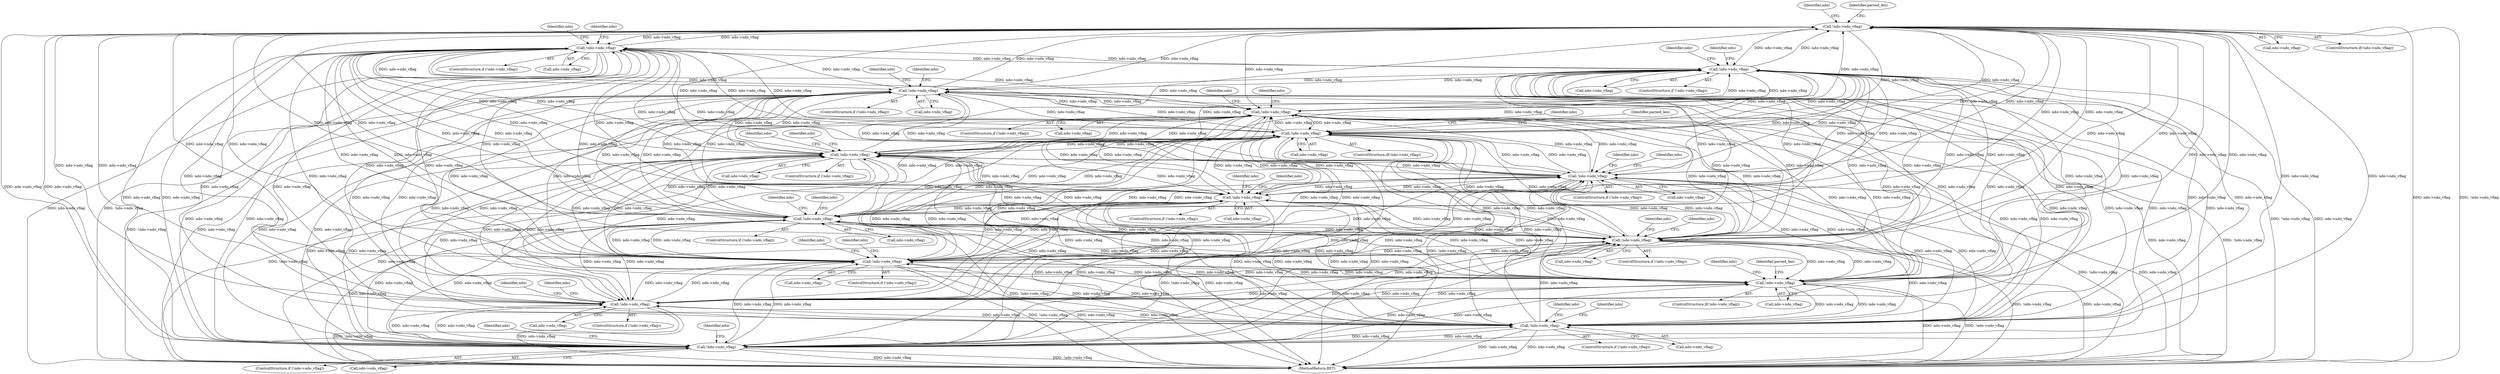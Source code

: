 digraph "0_tcpdump_12f66f69f7bf1ec1266ddbee90a7616cbf33696b@pointer" {
"1001040" [label="(Call,!ndo->ndo_vflag)"];
"1000856" [label="(Call,!ndo->ndo_vflag)"];
"1001040" [label="(Call,!ndo->ndo_vflag)"];
"1000317" [label="(Call,!ndo->ndo_vflag)"];
"1000506" [label="(Call,!ndo->ndo_vflag)"];
"1000945" [label="(Call,!ndo->ndo_vflag)"];
"1000378" [label="(Call,!ndo->ndo_vflag)"];
"1000557" [label="(Call,!ndo->ndo_vflag)"];
"1000474" [label="(Call,!ndo->ndo_vflag)"];
"1001227" [label="(Call,!ndo->ndo_vflag)"];
"1000982" [label="(Call,!ndo->ndo_vflag)"];
"1000777" [label="(Call,!ndo->ndo_vflag)"];
"1000235" [label="(Call,!ndo->ndo_vflag)"];
"1001519" [label="(Call,!ndo->ndo_vflag)"];
"1000280" [label="(Call,!ndo->ndo_vflag)"];
"1000212" [label="(Call,!ndo->ndo_vflag)"];
"1001366" [label="(Call,!ndo->ndo_vflag)"];
"1001040" [label="(Call,!ndo->ndo_vflag)"];
"1000512" [label="(Identifier,ndo)"];
"1000506" [label="(Call,!ndo->ndo_vflag)"];
"1000945" [label="(Call,!ndo->ndo_vflag)"];
"1000957" [label="(Identifier,ndo)"];
"1001530" [label="(Identifier,ndo)"];
"1000213" [label="(Call,ndo->ndo_vflag)"];
"1000223" [label="(Identifier,ndo)"];
"1000475" [label="(Call,ndo->ndo_vflag)"];
"1000564" [label="(Identifier,ndo)"];
"1000988" [label="(Identifier,ndo)"];
"1001233" [label="(Identifier,ndo)"];
"1001041" [label="(Call,ndo->ndo_vflag)"];
"1000377" [label="(ControlStructure,if (!ndo->ndo_vflag))"];
"1001240" [label="(Identifier,parsed_len)"];
"1001518" [label="(ControlStructure,if (!ndo->ndo_vflag))"];
"1001039" [label="(ControlStructure,if(!ndo->ndo_vflag))"];
"1000505" [label="(ControlStructure,if (!ndo->ndo_vflag))"];
"1001367" [label="(Call,ndo->ndo_vflag)"];
"1001520" [label="(Call,ndo->ndo_vflag)"];
"1000944" [label="(ControlStructure,if (!ndo->ndo_vflag))"];
"1001226" [label="(ControlStructure,if(!ndo->ndo_vflag))"];
"1000792" [label="(Identifier,ndo)"];
"1000318" [label="(Call,ndo->ndo_vflag)"];
"1000480" [label="(Identifier,ndo)"];
"1000378" [label="(Call,!ndo->ndo_vflag)"];
"1000474" [label="(Call,!ndo->ndo_vflag)"];
"1000279" [label="(ControlStructure,if (!ndo->ndo_vflag))"];
"1001379" [label="(Identifier,parsed_len)"];
"1000855" [label="(ControlStructure,if (!ndo->ndo_vflag))"];
"1000329" [label="(Identifier,ndo)"];
"1000520" [label="(Identifier,ndo)"];
"1000384" [label="(Identifier,ndo)"];
"1000616" [label="(Identifier,ndo)"];
"1000783" [label="(Identifier,ndo)"];
"1000247" [label="(Identifier,ndo)"];
"1000392" [label="(Identifier,ndo)"];
"1000234" [label="(ControlStructure,if (!ndo->ndo_vflag))"];
"1000778" [label="(Call,ndo->ndo_vflag)"];
"1001047" [label="(Identifier,ndo)"];
"1000212" [label="(Call,!ndo->ndo_vflag)"];
"1001063" [label="(Identifier,parsed_len)"];
"1001366" [label="(Call,!ndo->ndo_vflag)"];
"1000557" [label="(Call,!ndo->ndo_vflag)"];
"1000862" [label="(Identifier,ndo)"];
"1000872" [label="(Identifier,ndo)"];
"1000316" [label="(ControlStructure,if (!ndo->ndo_vflag))"];
"1000946" [label="(Call,ndo->ndo_vflag)"];
"1000379" [label="(Call,ndo->ndo_vflag)"];
"1000983" [label="(Call,ndo->ndo_vflag)"];
"1001365" [label="(ControlStructure,if(!ndo->ndo_vflag))"];
"1000857" [label="(Call,ndo->ndo_vflag)"];
"1000995" [label="(Identifier,ndo)"];
"1000218" [label="(Identifier,ndo)"];
"1000982" [label="(Call,!ndo->ndo_vflag)"];
"1001519" [label="(Call,!ndo->ndo_vflag)"];
"1000951" [label="(Identifier,ndo)"];
"1000473" [label="(ControlStructure,if (!ndo->ndo_vflag))"];
"1000981" [label="(ControlStructure,if (!ndo->ndo_vflag))"];
"1000507" [label="(Call,ndo->ndo_vflag)"];
"1000556" [label="(ControlStructure,if (!ndo->ndo_vflag))"];
"1000776" [label="(ControlStructure,if (!ndo->ndo_vflag))"];
"1001227" [label="(Call,!ndo->ndo_vflag)"];
"1000292" [label="(Identifier,ndo)"];
"1001228" [label="(Call,ndo->ndo_vflag)"];
"1000211" [label="(ControlStructure,if (!ndo->ndo_vflag))"];
"1000317" [label="(Call,!ndo->ndo_vflag)"];
"1000323" [label="(Identifier,ndo)"];
"1000286" [label="(Identifier,ndo)"];
"1000241" [label="(Identifier,ndo)"];
"1000777" [label="(Call,!ndo->ndo_vflag)"];
"1000486" [label="(Identifier,ndo)"];
"1000236" [label="(Call,ndo->ndo_vflag)"];
"1000558" [label="(Call,ndo->ndo_vflag)"];
"1000856" [label="(Call,!ndo->ndo_vflag)"];
"1001372" [label="(Identifier,ndo)"];
"1001556" [label="(MethodReturn,RET)"];
"1001525" [label="(Identifier,ndo)"];
"1000281" [label="(Call,ndo->ndo_vflag)"];
"1000280" [label="(Call,!ndo->ndo_vflag)"];
"1000235" [label="(Call,!ndo->ndo_vflag)"];
"1001040" -> "1001039"  [label="AST: "];
"1001040" -> "1001041"  [label="CFG: "];
"1001041" -> "1001040"  [label="AST: "];
"1001047" -> "1001040"  [label="CFG: "];
"1001063" -> "1001040"  [label="CFG: "];
"1001040" -> "1001556"  [label="DDG: ndo->ndo_vflag"];
"1001040" -> "1001556"  [label="DDG: !ndo->ndo_vflag"];
"1001040" -> "1000212"  [label="DDG: ndo->ndo_vflag"];
"1001040" -> "1000235"  [label="DDG: ndo->ndo_vflag"];
"1001040" -> "1000280"  [label="DDG: ndo->ndo_vflag"];
"1001040" -> "1000317"  [label="DDG: ndo->ndo_vflag"];
"1001040" -> "1000378"  [label="DDG: ndo->ndo_vflag"];
"1001040" -> "1000474"  [label="DDG: ndo->ndo_vflag"];
"1001040" -> "1000506"  [label="DDG: ndo->ndo_vflag"];
"1001040" -> "1000557"  [label="DDG: ndo->ndo_vflag"];
"1001040" -> "1000777"  [label="DDG: ndo->ndo_vflag"];
"1001040" -> "1000856"  [label="DDG: ndo->ndo_vflag"];
"1001040" -> "1000945"  [label="DDG: ndo->ndo_vflag"];
"1001040" -> "1000982"  [label="DDG: ndo->ndo_vflag"];
"1000856" -> "1001040"  [label="DDG: ndo->ndo_vflag"];
"1000317" -> "1001040"  [label="DDG: ndo->ndo_vflag"];
"1000506" -> "1001040"  [label="DDG: ndo->ndo_vflag"];
"1000945" -> "1001040"  [label="DDG: ndo->ndo_vflag"];
"1000378" -> "1001040"  [label="DDG: ndo->ndo_vflag"];
"1000557" -> "1001040"  [label="DDG: ndo->ndo_vflag"];
"1000474" -> "1001040"  [label="DDG: ndo->ndo_vflag"];
"1001227" -> "1001040"  [label="DDG: ndo->ndo_vflag"];
"1000982" -> "1001040"  [label="DDG: ndo->ndo_vflag"];
"1000777" -> "1001040"  [label="DDG: ndo->ndo_vflag"];
"1000235" -> "1001040"  [label="DDG: ndo->ndo_vflag"];
"1001519" -> "1001040"  [label="DDG: ndo->ndo_vflag"];
"1000280" -> "1001040"  [label="DDG: ndo->ndo_vflag"];
"1000212" -> "1001040"  [label="DDG: ndo->ndo_vflag"];
"1001366" -> "1001040"  [label="DDG: ndo->ndo_vflag"];
"1001040" -> "1001227"  [label="DDG: ndo->ndo_vflag"];
"1001040" -> "1001366"  [label="DDG: ndo->ndo_vflag"];
"1001040" -> "1001519"  [label="DDG: ndo->ndo_vflag"];
"1000856" -> "1000855"  [label="AST: "];
"1000856" -> "1000857"  [label="CFG: "];
"1000857" -> "1000856"  [label="AST: "];
"1000862" -> "1000856"  [label="CFG: "];
"1000872" -> "1000856"  [label="CFG: "];
"1000856" -> "1001556"  [label="DDG: ndo->ndo_vflag"];
"1000856" -> "1001556"  [label="DDG: !ndo->ndo_vflag"];
"1000856" -> "1000212"  [label="DDG: ndo->ndo_vflag"];
"1000856" -> "1000235"  [label="DDG: ndo->ndo_vflag"];
"1000856" -> "1000280"  [label="DDG: ndo->ndo_vflag"];
"1000856" -> "1000317"  [label="DDG: ndo->ndo_vflag"];
"1000856" -> "1000378"  [label="DDG: ndo->ndo_vflag"];
"1000856" -> "1000474"  [label="DDG: ndo->ndo_vflag"];
"1000856" -> "1000506"  [label="DDG: ndo->ndo_vflag"];
"1000856" -> "1000557"  [label="DDG: ndo->ndo_vflag"];
"1000856" -> "1000777"  [label="DDG: ndo->ndo_vflag"];
"1000317" -> "1000856"  [label="DDG: ndo->ndo_vflag"];
"1000506" -> "1000856"  [label="DDG: ndo->ndo_vflag"];
"1000945" -> "1000856"  [label="DDG: ndo->ndo_vflag"];
"1000378" -> "1000856"  [label="DDG: ndo->ndo_vflag"];
"1000557" -> "1000856"  [label="DDG: ndo->ndo_vflag"];
"1000474" -> "1000856"  [label="DDG: ndo->ndo_vflag"];
"1001227" -> "1000856"  [label="DDG: ndo->ndo_vflag"];
"1000982" -> "1000856"  [label="DDG: ndo->ndo_vflag"];
"1000777" -> "1000856"  [label="DDG: ndo->ndo_vflag"];
"1000235" -> "1000856"  [label="DDG: ndo->ndo_vflag"];
"1001519" -> "1000856"  [label="DDG: ndo->ndo_vflag"];
"1000280" -> "1000856"  [label="DDG: ndo->ndo_vflag"];
"1000212" -> "1000856"  [label="DDG: ndo->ndo_vflag"];
"1001366" -> "1000856"  [label="DDG: ndo->ndo_vflag"];
"1000856" -> "1000945"  [label="DDG: ndo->ndo_vflag"];
"1000856" -> "1000982"  [label="DDG: ndo->ndo_vflag"];
"1000856" -> "1001227"  [label="DDG: ndo->ndo_vflag"];
"1000856" -> "1001366"  [label="DDG: ndo->ndo_vflag"];
"1000856" -> "1001519"  [label="DDG: ndo->ndo_vflag"];
"1000317" -> "1000316"  [label="AST: "];
"1000317" -> "1000318"  [label="CFG: "];
"1000318" -> "1000317"  [label="AST: "];
"1000323" -> "1000317"  [label="CFG: "];
"1000329" -> "1000317"  [label="CFG: "];
"1000317" -> "1001556"  [label="DDG: ndo->ndo_vflag"];
"1000317" -> "1001556"  [label="DDG: !ndo->ndo_vflag"];
"1000317" -> "1000212"  [label="DDG: ndo->ndo_vflag"];
"1000317" -> "1000235"  [label="DDG: ndo->ndo_vflag"];
"1000317" -> "1000280"  [label="DDG: ndo->ndo_vflag"];
"1000506" -> "1000317"  [label="DDG: ndo->ndo_vflag"];
"1000945" -> "1000317"  [label="DDG: ndo->ndo_vflag"];
"1000378" -> "1000317"  [label="DDG: ndo->ndo_vflag"];
"1000557" -> "1000317"  [label="DDG: ndo->ndo_vflag"];
"1000474" -> "1000317"  [label="DDG: ndo->ndo_vflag"];
"1001227" -> "1000317"  [label="DDG: ndo->ndo_vflag"];
"1000982" -> "1000317"  [label="DDG: ndo->ndo_vflag"];
"1000777" -> "1000317"  [label="DDG: ndo->ndo_vflag"];
"1000235" -> "1000317"  [label="DDG: ndo->ndo_vflag"];
"1001519" -> "1000317"  [label="DDG: ndo->ndo_vflag"];
"1000280" -> "1000317"  [label="DDG: ndo->ndo_vflag"];
"1000212" -> "1000317"  [label="DDG: ndo->ndo_vflag"];
"1001366" -> "1000317"  [label="DDG: ndo->ndo_vflag"];
"1000317" -> "1000378"  [label="DDG: ndo->ndo_vflag"];
"1000317" -> "1000474"  [label="DDG: ndo->ndo_vflag"];
"1000317" -> "1000506"  [label="DDG: ndo->ndo_vflag"];
"1000317" -> "1000557"  [label="DDG: ndo->ndo_vflag"];
"1000317" -> "1000777"  [label="DDG: ndo->ndo_vflag"];
"1000317" -> "1000945"  [label="DDG: ndo->ndo_vflag"];
"1000317" -> "1000982"  [label="DDG: ndo->ndo_vflag"];
"1000317" -> "1001227"  [label="DDG: ndo->ndo_vflag"];
"1000317" -> "1001366"  [label="DDG: ndo->ndo_vflag"];
"1000317" -> "1001519"  [label="DDG: ndo->ndo_vflag"];
"1000506" -> "1000505"  [label="AST: "];
"1000506" -> "1000507"  [label="CFG: "];
"1000507" -> "1000506"  [label="AST: "];
"1000512" -> "1000506"  [label="CFG: "];
"1000520" -> "1000506"  [label="CFG: "];
"1000506" -> "1001556"  [label="DDG: !ndo->ndo_vflag"];
"1000506" -> "1001556"  [label="DDG: ndo->ndo_vflag"];
"1000506" -> "1000212"  [label="DDG: ndo->ndo_vflag"];
"1000506" -> "1000235"  [label="DDG: ndo->ndo_vflag"];
"1000506" -> "1000280"  [label="DDG: ndo->ndo_vflag"];
"1000506" -> "1000378"  [label="DDG: ndo->ndo_vflag"];
"1000506" -> "1000474"  [label="DDG: ndo->ndo_vflag"];
"1000945" -> "1000506"  [label="DDG: ndo->ndo_vflag"];
"1000378" -> "1000506"  [label="DDG: ndo->ndo_vflag"];
"1000557" -> "1000506"  [label="DDG: ndo->ndo_vflag"];
"1000474" -> "1000506"  [label="DDG: ndo->ndo_vflag"];
"1001227" -> "1000506"  [label="DDG: ndo->ndo_vflag"];
"1000982" -> "1000506"  [label="DDG: ndo->ndo_vflag"];
"1000777" -> "1000506"  [label="DDG: ndo->ndo_vflag"];
"1000235" -> "1000506"  [label="DDG: ndo->ndo_vflag"];
"1001519" -> "1000506"  [label="DDG: ndo->ndo_vflag"];
"1000280" -> "1000506"  [label="DDG: ndo->ndo_vflag"];
"1000212" -> "1000506"  [label="DDG: ndo->ndo_vflag"];
"1001366" -> "1000506"  [label="DDG: ndo->ndo_vflag"];
"1000506" -> "1000557"  [label="DDG: ndo->ndo_vflag"];
"1000506" -> "1000777"  [label="DDG: ndo->ndo_vflag"];
"1000506" -> "1000945"  [label="DDG: ndo->ndo_vflag"];
"1000506" -> "1000982"  [label="DDG: ndo->ndo_vflag"];
"1000506" -> "1001227"  [label="DDG: ndo->ndo_vflag"];
"1000506" -> "1001366"  [label="DDG: ndo->ndo_vflag"];
"1000506" -> "1001519"  [label="DDG: ndo->ndo_vflag"];
"1000945" -> "1000944"  [label="AST: "];
"1000945" -> "1000946"  [label="CFG: "];
"1000946" -> "1000945"  [label="AST: "];
"1000951" -> "1000945"  [label="CFG: "];
"1000957" -> "1000945"  [label="CFG: "];
"1000945" -> "1001556"  [label="DDG: ndo->ndo_vflag"];
"1000945" -> "1001556"  [label="DDG: !ndo->ndo_vflag"];
"1000945" -> "1000212"  [label="DDG: ndo->ndo_vflag"];
"1000945" -> "1000235"  [label="DDG: ndo->ndo_vflag"];
"1000945" -> "1000280"  [label="DDG: ndo->ndo_vflag"];
"1000945" -> "1000378"  [label="DDG: ndo->ndo_vflag"];
"1000945" -> "1000474"  [label="DDG: ndo->ndo_vflag"];
"1000945" -> "1000557"  [label="DDG: ndo->ndo_vflag"];
"1000945" -> "1000777"  [label="DDG: ndo->ndo_vflag"];
"1000378" -> "1000945"  [label="DDG: ndo->ndo_vflag"];
"1000557" -> "1000945"  [label="DDG: ndo->ndo_vflag"];
"1000474" -> "1000945"  [label="DDG: ndo->ndo_vflag"];
"1001227" -> "1000945"  [label="DDG: ndo->ndo_vflag"];
"1000982" -> "1000945"  [label="DDG: ndo->ndo_vflag"];
"1000777" -> "1000945"  [label="DDG: ndo->ndo_vflag"];
"1000235" -> "1000945"  [label="DDG: ndo->ndo_vflag"];
"1001519" -> "1000945"  [label="DDG: ndo->ndo_vflag"];
"1000280" -> "1000945"  [label="DDG: ndo->ndo_vflag"];
"1000212" -> "1000945"  [label="DDG: ndo->ndo_vflag"];
"1001366" -> "1000945"  [label="DDG: ndo->ndo_vflag"];
"1000945" -> "1000982"  [label="DDG: ndo->ndo_vflag"];
"1000945" -> "1001227"  [label="DDG: ndo->ndo_vflag"];
"1000945" -> "1001366"  [label="DDG: ndo->ndo_vflag"];
"1000945" -> "1001519"  [label="DDG: ndo->ndo_vflag"];
"1000378" -> "1000377"  [label="AST: "];
"1000378" -> "1000379"  [label="CFG: "];
"1000379" -> "1000378"  [label="AST: "];
"1000384" -> "1000378"  [label="CFG: "];
"1000392" -> "1000378"  [label="CFG: "];
"1000378" -> "1001556"  [label="DDG: ndo->ndo_vflag"];
"1000378" -> "1001556"  [label="DDG: !ndo->ndo_vflag"];
"1000378" -> "1000212"  [label="DDG: ndo->ndo_vflag"];
"1000378" -> "1000235"  [label="DDG: ndo->ndo_vflag"];
"1000378" -> "1000280"  [label="DDG: ndo->ndo_vflag"];
"1000557" -> "1000378"  [label="DDG: ndo->ndo_vflag"];
"1000474" -> "1000378"  [label="DDG: ndo->ndo_vflag"];
"1001227" -> "1000378"  [label="DDG: ndo->ndo_vflag"];
"1000982" -> "1000378"  [label="DDG: ndo->ndo_vflag"];
"1000777" -> "1000378"  [label="DDG: ndo->ndo_vflag"];
"1000235" -> "1000378"  [label="DDG: ndo->ndo_vflag"];
"1001519" -> "1000378"  [label="DDG: ndo->ndo_vflag"];
"1000280" -> "1000378"  [label="DDG: ndo->ndo_vflag"];
"1000212" -> "1000378"  [label="DDG: ndo->ndo_vflag"];
"1001366" -> "1000378"  [label="DDG: ndo->ndo_vflag"];
"1000378" -> "1000474"  [label="DDG: ndo->ndo_vflag"];
"1000378" -> "1000557"  [label="DDG: ndo->ndo_vflag"];
"1000378" -> "1000777"  [label="DDG: ndo->ndo_vflag"];
"1000378" -> "1000982"  [label="DDG: ndo->ndo_vflag"];
"1000378" -> "1001227"  [label="DDG: ndo->ndo_vflag"];
"1000378" -> "1001366"  [label="DDG: ndo->ndo_vflag"];
"1000378" -> "1001519"  [label="DDG: ndo->ndo_vflag"];
"1000557" -> "1000556"  [label="AST: "];
"1000557" -> "1000558"  [label="CFG: "];
"1000558" -> "1000557"  [label="AST: "];
"1000564" -> "1000557"  [label="CFG: "];
"1000616" -> "1000557"  [label="CFG: "];
"1000557" -> "1001556"  [label="DDG: !ndo->ndo_vflag"];
"1000557" -> "1001556"  [label="DDG: ndo->ndo_vflag"];
"1000557" -> "1000212"  [label="DDG: ndo->ndo_vflag"];
"1000557" -> "1000235"  [label="DDG: ndo->ndo_vflag"];
"1000557" -> "1000280"  [label="DDG: ndo->ndo_vflag"];
"1000557" -> "1000474"  [label="DDG: ndo->ndo_vflag"];
"1000474" -> "1000557"  [label="DDG: ndo->ndo_vflag"];
"1001227" -> "1000557"  [label="DDG: ndo->ndo_vflag"];
"1000982" -> "1000557"  [label="DDG: ndo->ndo_vflag"];
"1000777" -> "1000557"  [label="DDG: ndo->ndo_vflag"];
"1000235" -> "1000557"  [label="DDG: ndo->ndo_vflag"];
"1001519" -> "1000557"  [label="DDG: ndo->ndo_vflag"];
"1000280" -> "1000557"  [label="DDG: ndo->ndo_vflag"];
"1000212" -> "1000557"  [label="DDG: ndo->ndo_vflag"];
"1001366" -> "1000557"  [label="DDG: ndo->ndo_vflag"];
"1000557" -> "1000777"  [label="DDG: ndo->ndo_vflag"];
"1000557" -> "1000982"  [label="DDG: ndo->ndo_vflag"];
"1000557" -> "1001227"  [label="DDG: ndo->ndo_vflag"];
"1000557" -> "1001366"  [label="DDG: ndo->ndo_vflag"];
"1000557" -> "1001519"  [label="DDG: ndo->ndo_vflag"];
"1000474" -> "1000473"  [label="AST: "];
"1000474" -> "1000475"  [label="CFG: "];
"1000475" -> "1000474"  [label="AST: "];
"1000480" -> "1000474"  [label="CFG: "];
"1000486" -> "1000474"  [label="CFG: "];
"1000474" -> "1001556"  [label="DDG: !ndo->ndo_vflag"];
"1000474" -> "1001556"  [label="DDG: ndo->ndo_vflag"];
"1000474" -> "1000212"  [label="DDG: ndo->ndo_vflag"];
"1000474" -> "1000235"  [label="DDG: ndo->ndo_vflag"];
"1000474" -> "1000280"  [label="DDG: ndo->ndo_vflag"];
"1001227" -> "1000474"  [label="DDG: ndo->ndo_vflag"];
"1000982" -> "1000474"  [label="DDG: ndo->ndo_vflag"];
"1000777" -> "1000474"  [label="DDG: ndo->ndo_vflag"];
"1000235" -> "1000474"  [label="DDG: ndo->ndo_vflag"];
"1001519" -> "1000474"  [label="DDG: ndo->ndo_vflag"];
"1000280" -> "1000474"  [label="DDG: ndo->ndo_vflag"];
"1000212" -> "1000474"  [label="DDG: ndo->ndo_vflag"];
"1001366" -> "1000474"  [label="DDG: ndo->ndo_vflag"];
"1000474" -> "1000777"  [label="DDG: ndo->ndo_vflag"];
"1000474" -> "1000982"  [label="DDG: ndo->ndo_vflag"];
"1000474" -> "1001227"  [label="DDG: ndo->ndo_vflag"];
"1000474" -> "1001366"  [label="DDG: ndo->ndo_vflag"];
"1000474" -> "1001519"  [label="DDG: ndo->ndo_vflag"];
"1001227" -> "1001226"  [label="AST: "];
"1001227" -> "1001228"  [label="CFG: "];
"1001228" -> "1001227"  [label="AST: "];
"1001233" -> "1001227"  [label="CFG: "];
"1001240" -> "1001227"  [label="CFG: "];
"1001227" -> "1001556"  [label="DDG: ndo->ndo_vflag"];
"1001227" -> "1001556"  [label="DDG: !ndo->ndo_vflag"];
"1001227" -> "1000212"  [label="DDG: ndo->ndo_vflag"];
"1001227" -> "1000235"  [label="DDG: ndo->ndo_vflag"];
"1001227" -> "1000280"  [label="DDG: ndo->ndo_vflag"];
"1001227" -> "1000777"  [label="DDG: ndo->ndo_vflag"];
"1001227" -> "1000982"  [label="DDG: ndo->ndo_vflag"];
"1000982" -> "1001227"  [label="DDG: ndo->ndo_vflag"];
"1000777" -> "1001227"  [label="DDG: ndo->ndo_vflag"];
"1000235" -> "1001227"  [label="DDG: ndo->ndo_vflag"];
"1001519" -> "1001227"  [label="DDG: ndo->ndo_vflag"];
"1000280" -> "1001227"  [label="DDG: ndo->ndo_vflag"];
"1000212" -> "1001227"  [label="DDG: ndo->ndo_vflag"];
"1001366" -> "1001227"  [label="DDG: ndo->ndo_vflag"];
"1001227" -> "1001366"  [label="DDG: ndo->ndo_vflag"];
"1001227" -> "1001519"  [label="DDG: ndo->ndo_vflag"];
"1000982" -> "1000981"  [label="AST: "];
"1000982" -> "1000983"  [label="CFG: "];
"1000983" -> "1000982"  [label="AST: "];
"1000988" -> "1000982"  [label="CFG: "];
"1000995" -> "1000982"  [label="CFG: "];
"1000982" -> "1001556"  [label="DDG: !ndo->ndo_vflag"];
"1000982" -> "1001556"  [label="DDG: ndo->ndo_vflag"];
"1000982" -> "1000212"  [label="DDG: ndo->ndo_vflag"];
"1000982" -> "1000235"  [label="DDG: ndo->ndo_vflag"];
"1000982" -> "1000280"  [label="DDG: ndo->ndo_vflag"];
"1000982" -> "1000777"  [label="DDG: ndo->ndo_vflag"];
"1000777" -> "1000982"  [label="DDG: ndo->ndo_vflag"];
"1000235" -> "1000982"  [label="DDG: ndo->ndo_vflag"];
"1001519" -> "1000982"  [label="DDG: ndo->ndo_vflag"];
"1000280" -> "1000982"  [label="DDG: ndo->ndo_vflag"];
"1000212" -> "1000982"  [label="DDG: ndo->ndo_vflag"];
"1001366" -> "1000982"  [label="DDG: ndo->ndo_vflag"];
"1000982" -> "1001366"  [label="DDG: ndo->ndo_vflag"];
"1000982" -> "1001519"  [label="DDG: ndo->ndo_vflag"];
"1000777" -> "1000776"  [label="AST: "];
"1000777" -> "1000778"  [label="CFG: "];
"1000778" -> "1000777"  [label="AST: "];
"1000783" -> "1000777"  [label="CFG: "];
"1000792" -> "1000777"  [label="CFG: "];
"1000777" -> "1001556"  [label="DDG: !ndo->ndo_vflag"];
"1000777" -> "1001556"  [label="DDG: ndo->ndo_vflag"];
"1000777" -> "1000212"  [label="DDG: ndo->ndo_vflag"];
"1000777" -> "1000235"  [label="DDG: ndo->ndo_vflag"];
"1000777" -> "1000280"  [label="DDG: ndo->ndo_vflag"];
"1000235" -> "1000777"  [label="DDG: ndo->ndo_vflag"];
"1001519" -> "1000777"  [label="DDG: ndo->ndo_vflag"];
"1000280" -> "1000777"  [label="DDG: ndo->ndo_vflag"];
"1000212" -> "1000777"  [label="DDG: ndo->ndo_vflag"];
"1001366" -> "1000777"  [label="DDG: ndo->ndo_vflag"];
"1000777" -> "1001366"  [label="DDG: ndo->ndo_vflag"];
"1000777" -> "1001519"  [label="DDG: ndo->ndo_vflag"];
"1000235" -> "1000234"  [label="AST: "];
"1000235" -> "1000236"  [label="CFG: "];
"1000236" -> "1000235"  [label="AST: "];
"1000241" -> "1000235"  [label="CFG: "];
"1000247" -> "1000235"  [label="CFG: "];
"1000235" -> "1001556"  [label="DDG: ndo->ndo_vflag"];
"1000235" -> "1001556"  [label="DDG: !ndo->ndo_vflag"];
"1000235" -> "1000212"  [label="DDG: ndo->ndo_vflag"];
"1001519" -> "1000235"  [label="DDG: ndo->ndo_vflag"];
"1000280" -> "1000235"  [label="DDG: ndo->ndo_vflag"];
"1000212" -> "1000235"  [label="DDG: ndo->ndo_vflag"];
"1001366" -> "1000235"  [label="DDG: ndo->ndo_vflag"];
"1000235" -> "1000280"  [label="DDG: ndo->ndo_vflag"];
"1000235" -> "1001366"  [label="DDG: ndo->ndo_vflag"];
"1000235" -> "1001519"  [label="DDG: ndo->ndo_vflag"];
"1001519" -> "1001518"  [label="AST: "];
"1001519" -> "1001520"  [label="CFG: "];
"1001520" -> "1001519"  [label="AST: "];
"1001525" -> "1001519"  [label="CFG: "];
"1001530" -> "1001519"  [label="CFG: "];
"1001519" -> "1001556"  [label="DDG: !ndo->ndo_vflag"];
"1001519" -> "1001556"  [label="DDG: ndo->ndo_vflag"];
"1001519" -> "1000212"  [label="DDG: ndo->ndo_vflag"];
"1001519" -> "1000280"  [label="DDG: ndo->ndo_vflag"];
"1001519" -> "1001366"  [label="DDG: ndo->ndo_vflag"];
"1000280" -> "1001519"  [label="DDG: ndo->ndo_vflag"];
"1000212" -> "1001519"  [label="DDG: ndo->ndo_vflag"];
"1001366" -> "1001519"  [label="DDG: ndo->ndo_vflag"];
"1000280" -> "1000279"  [label="AST: "];
"1000280" -> "1000281"  [label="CFG: "];
"1000281" -> "1000280"  [label="AST: "];
"1000286" -> "1000280"  [label="CFG: "];
"1000292" -> "1000280"  [label="CFG: "];
"1000280" -> "1001556"  [label="DDG: !ndo->ndo_vflag"];
"1000280" -> "1001556"  [label="DDG: ndo->ndo_vflag"];
"1000280" -> "1000212"  [label="DDG: ndo->ndo_vflag"];
"1000212" -> "1000280"  [label="DDG: ndo->ndo_vflag"];
"1001366" -> "1000280"  [label="DDG: ndo->ndo_vflag"];
"1000280" -> "1001366"  [label="DDG: ndo->ndo_vflag"];
"1000212" -> "1000211"  [label="AST: "];
"1000212" -> "1000213"  [label="CFG: "];
"1000213" -> "1000212"  [label="AST: "];
"1000218" -> "1000212"  [label="CFG: "];
"1000223" -> "1000212"  [label="CFG: "];
"1000212" -> "1001556"  [label="DDG: !ndo->ndo_vflag"];
"1000212" -> "1001556"  [label="DDG: ndo->ndo_vflag"];
"1001366" -> "1000212"  [label="DDG: ndo->ndo_vflag"];
"1000212" -> "1001366"  [label="DDG: ndo->ndo_vflag"];
"1001366" -> "1001365"  [label="AST: "];
"1001366" -> "1001367"  [label="CFG: "];
"1001367" -> "1001366"  [label="AST: "];
"1001372" -> "1001366"  [label="CFG: "];
"1001379" -> "1001366"  [label="CFG: "];
"1001366" -> "1001556"  [label="DDG: !ndo->ndo_vflag"];
"1001366" -> "1001556"  [label="DDG: ndo->ndo_vflag"];
}
